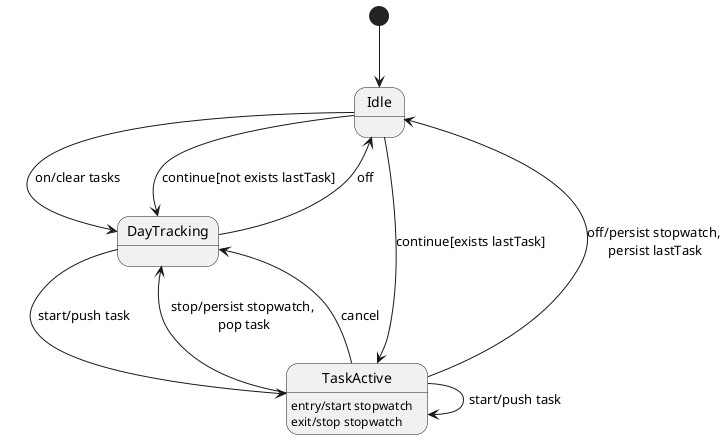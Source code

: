 @startuml
skinparam monochrome true
skinparam shadowing false

[*] --> Idle
Idle --> DayTracking : on/clear tasks
Idle --> DayTracking : continue[not exists lastTask]

DayTracking --> Idle : off
DayTracking --> TaskActive : start/push task

TaskActive --> TaskActive : start/push task
TaskActive --> DayTracking : stop/persist stopwatch,\n pop task
TaskActive --> DayTracking : cancel

TaskActive --> Idle : off/persist stopwatch,\n persist lastTask
Idle --> TaskActive : continue[exists lastTask]

TaskActive : entry/start stopwatch
TaskActive : exit/stop stopwatch

@enduml
